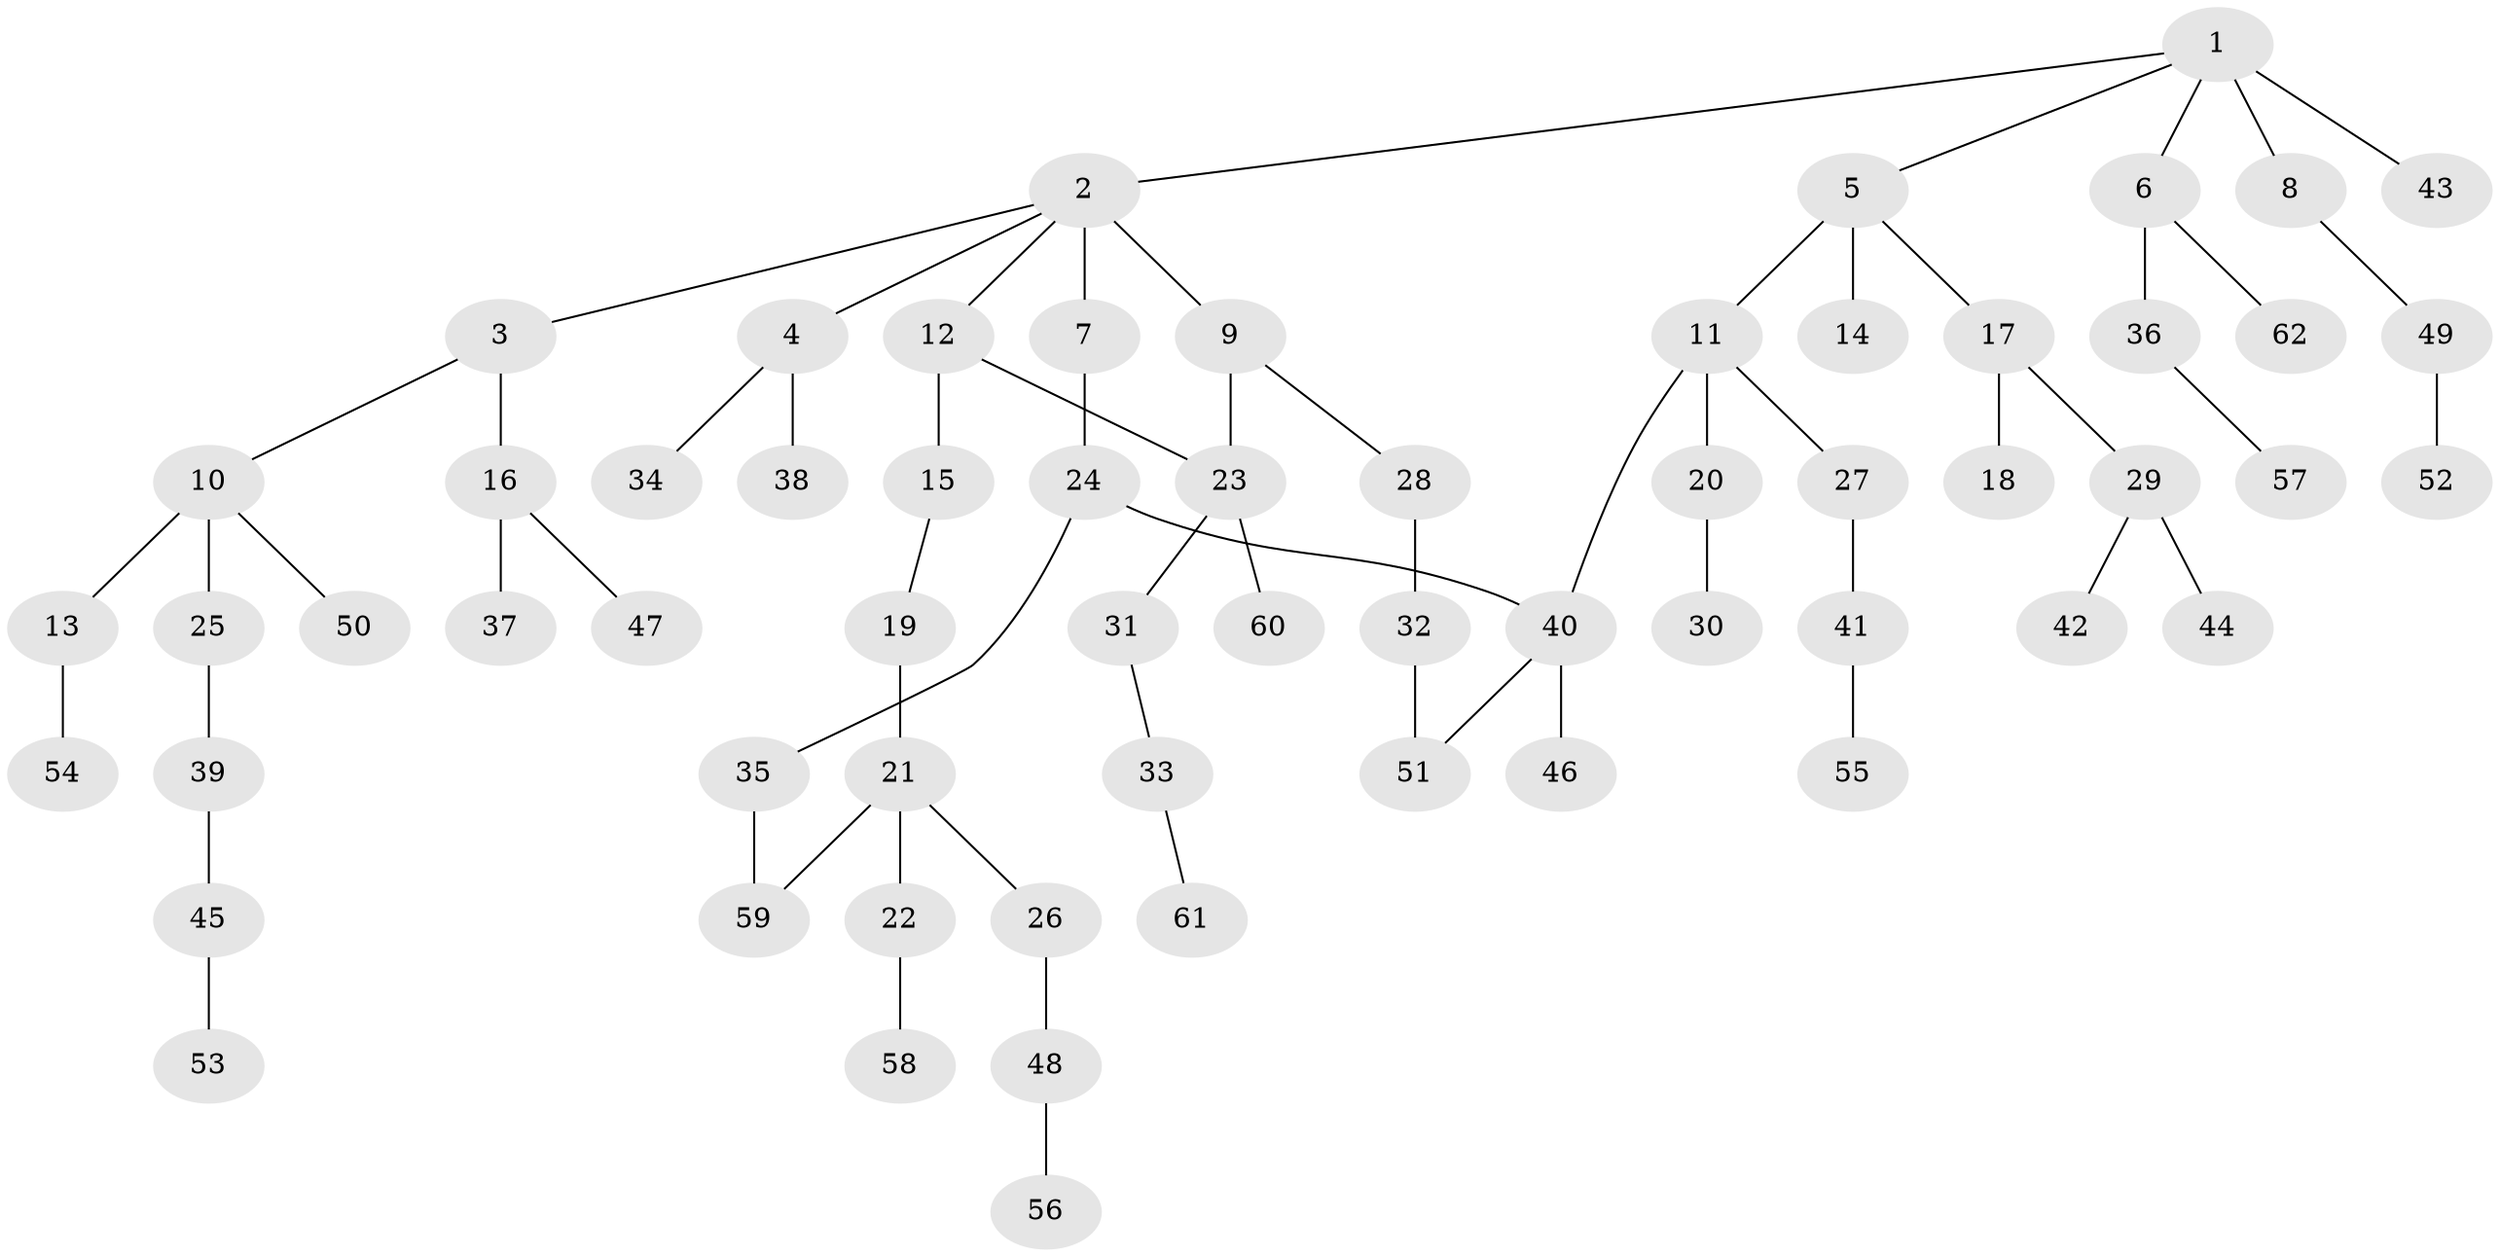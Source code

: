 // original degree distribution, {5: 0.03333333333333333, 8: 0.008333333333333333, 4: 0.10833333333333334, 2: 0.26666666666666666, 1: 0.45, 3: 0.13333333333333333}
// Generated by graph-tools (version 1.1) at 2025/34/03/09/25 02:34:09]
// undirected, 62 vertices, 65 edges
graph export_dot {
graph [start="1"]
  node [color=gray90,style=filled];
  1;
  2;
  3;
  4;
  5;
  6;
  7;
  8;
  9;
  10;
  11;
  12;
  13;
  14;
  15;
  16;
  17;
  18;
  19;
  20;
  21;
  22;
  23;
  24;
  25;
  26;
  27;
  28;
  29;
  30;
  31;
  32;
  33;
  34;
  35;
  36;
  37;
  38;
  39;
  40;
  41;
  42;
  43;
  44;
  45;
  46;
  47;
  48;
  49;
  50;
  51;
  52;
  53;
  54;
  55;
  56;
  57;
  58;
  59;
  60;
  61;
  62;
  1 -- 2 [weight=1.0];
  1 -- 5 [weight=1.0];
  1 -- 6 [weight=1.0];
  1 -- 8 [weight=1.0];
  1 -- 43 [weight=2.0];
  2 -- 3 [weight=1.0];
  2 -- 4 [weight=1.0];
  2 -- 7 [weight=1.0];
  2 -- 9 [weight=2.0];
  2 -- 12 [weight=1.0];
  3 -- 10 [weight=1.0];
  3 -- 16 [weight=1.0];
  4 -- 34 [weight=1.0];
  4 -- 38 [weight=1.0];
  5 -- 11 [weight=1.0];
  5 -- 14 [weight=4.0];
  5 -- 17 [weight=1.0];
  6 -- 36 [weight=1.0];
  6 -- 62 [weight=1.0];
  7 -- 24 [weight=1.0];
  8 -- 49 [weight=1.0];
  9 -- 23 [weight=1.0];
  9 -- 28 [weight=1.0];
  10 -- 13 [weight=2.0];
  10 -- 25 [weight=1.0];
  10 -- 50 [weight=1.0];
  11 -- 20 [weight=1.0];
  11 -- 27 [weight=1.0];
  11 -- 40 [weight=1.0];
  12 -- 15 [weight=1.0];
  12 -- 23 [weight=1.0];
  13 -- 54 [weight=1.0];
  15 -- 19 [weight=2.0];
  16 -- 37 [weight=1.0];
  16 -- 47 [weight=1.0];
  17 -- 18 [weight=1.0];
  17 -- 29 [weight=1.0];
  19 -- 21 [weight=1.0];
  20 -- 30 [weight=2.0];
  21 -- 22 [weight=1.0];
  21 -- 26 [weight=1.0];
  21 -- 59 [weight=1.0];
  22 -- 58 [weight=1.0];
  23 -- 31 [weight=1.0];
  23 -- 60 [weight=1.0];
  24 -- 35 [weight=1.0];
  24 -- 40 [weight=1.0];
  25 -- 39 [weight=1.0];
  26 -- 48 [weight=2.0];
  27 -- 41 [weight=1.0];
  28 -- 32 [weight=2.0];
  29 -- 42 [weight=1.0];
  29 -- 44 [weight=1.0];
  31 -- 33 [weight=1.0];
  32 -- 51 [weight=1.0];
  33 -- 61 [weight=1.0];
  35 -- 59 [weight=1.0];
  36 -- 57 [weight=1.0];
  39 -- 45 [weight=1.0];
  40 -- 46 [weight=2.0];
  40 -- 51 [weight=1.0];
  41 -- 55 [weight=1.0];
  45 -- 53 [weight=1.0];
  48 -- 56 [weight=1.0];
  49 -- 52 [weight=1.0];
}
